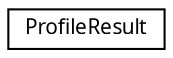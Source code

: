 digraph "Graphical Class Hierarchy"
{
 // LATEX_PDF_SIZE
  edge [fontname="Arial.ttf",fontsize="10",labelfontname="Arial.ttf",labelfontsize="10"];
  node [fontname="Arial.ttf",fontsize="10",shape=record];
  rankdir="LR";
  Node0 [label="ProfileResult",height=0.2,width=0.4,color="black", fillcolor="white", style="filled",URL="$struct_profile_result.html",tooltip=" "];
}
